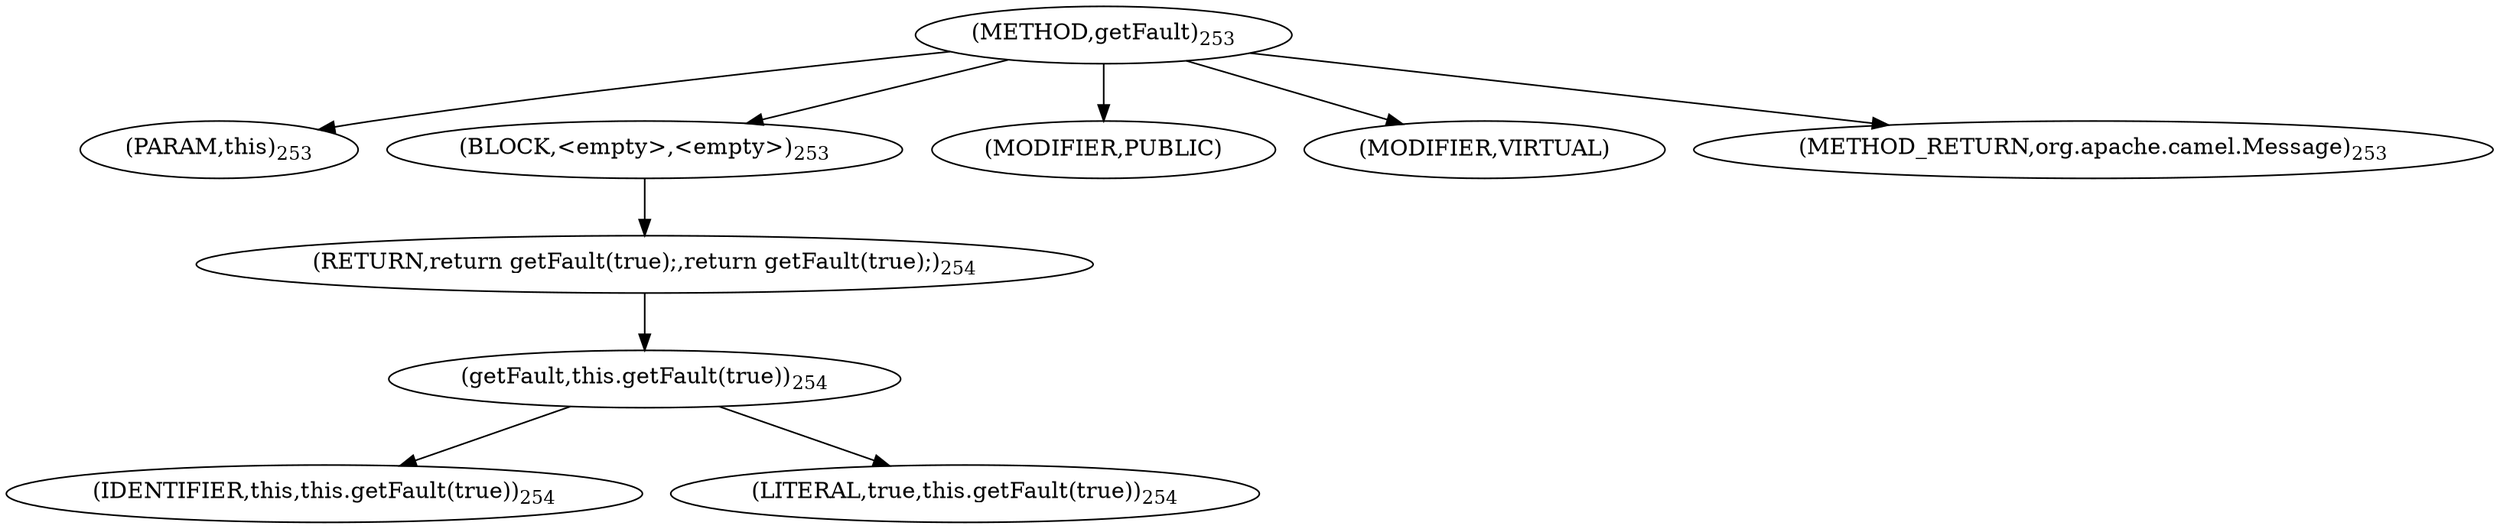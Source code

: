 digraph "getFault" {  
"745" [label = <(METHOD,getFault)<SUB>253</SUB>> ]
"65" [label = <(PARAM,this)<SUB>253</SUB>> ]
"746" [label = <(BLOCK,&lt;empty&gt;,&lt;empty&gt;)<SUB>253</SUB>> ]
"747" [label = <(RETURN,return getFault(true);,return getFault(true);)<SUB>254</SUB>> ]
"748" [label = <(getFault,this.getFault(true))<SUB>254</SUB>> ]
"64" [label = <(IDENTIFIER,this,this.getFault(true))<SUB>254</SUB>> ]
"749" [label = <(LITERAL,true,this.getFault(true))<SUB>254</SUB>> ]
"750" [label = <(MODIFIER,PUBLIC)> ]
"751" [label = <(MODIFIER,VIRTUAL)> ]
"752" [label = <(METHOD_RETURN,org.apache.camel.Message)<SUB>253</SUB>> ]
  "745" -> "65" 
  "745" -> "746" 
  "745" -> "750" 
  "745" -> "751" 
  "745" -> "752" 
  "746" -> "747" 
  "747" -> "748" 
  "748" -> "64" 
  "748" -> "749" 
}
